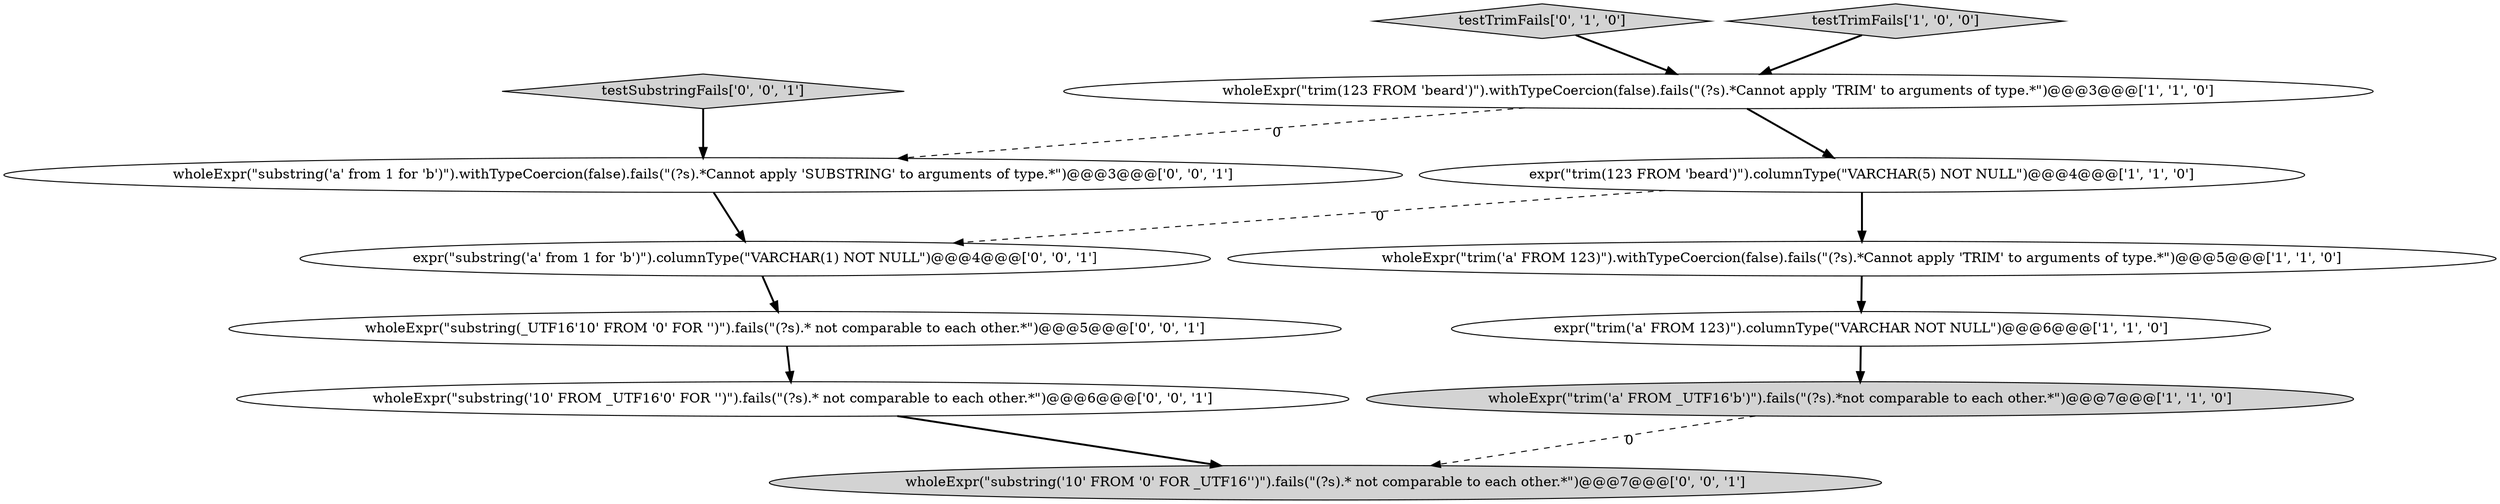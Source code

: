 digraph {
0 [style = filled, label = "wholeExpr(\"trim(123 FROM 'beard')\").withTypeCoercion(false).fails(\"(?s).*Cannot apply 'TRIM' to arguments of type.*\")@@@3@@@['1', '1', '0']", fillcolor = white, shape = ellipse image = "AAA0AAABBB1BBB"];
8 [style = filled, label = "wholeExpr(\"substring(_UTF16'10' FROM '0' FOR '\')\").fails(\"(?s).* not comparable to each other.*\")@@@5@@@['0', '0', '1']", fillcolor = white, shape = ellipse image = "AAA0AAABBB3BBB"];
10 [style = filled, label = "wholeExpr(\"substring('a' from 1 for 'b')\").withTypeCoercion(false).fails(\"(?s).*Cannot apply 'SUBSTRING' to arguments of type.*\")@@@3@@@['0', '0', '1']", fillcolor = white, shape = ellipse image = "AAA0AAABBB3BBB"];
9 [style = filled, label = "testSubstringFails['0', '0', '1']", fillcolor = lightgray, shape = diamond image = "AAA0AAABBB3BBB"];
7 [style = filled, label = "wholeExpr(\"substring('10' FROM '0' FOR _UTF16'\')\").fails(\"(?s).* not comparable to each other.*\")@@@7@@@['0', '0', '1']", fillcolor = lightgray, shape = ellipse image = "AAA0AAABBB3BBB"];
11 [style = filled, label = "expr(\"substring('a' from 1 for 'b')\").columnType(\"VARCHAR(1) NOT NULL\")@@@4@@@['0', '0', '1']", fillcolor = white, shape = ellipse image = "AAA0AAABBB3BBB"];
5 [style = filled, label = "expr(\"trim(123 FROM 'beard')\").columnType(\"VARCHAR(5) NOT NULL\")@@@4@@@['1', '1', '0']", fillcolor = white, shape = ellipse image = "AAA0AAABBB1BBB"];
3 [style = filled, label = "wholeExpr(\"trim('a' FROM 123)\").withTypeCoercion(false).fails(\"(?s).*Cannot apply 'TRIM' to arguments of type.*\")@@@5@@@['1', '1', '0']", fillcolor = white, shape = ellipse image = "AAA0AAABBB1BBB"];
12 [style = filled, label = "wholeExpr(\"substring('10' FROM _UTF16'0' FOR '\')\").fails(\"(?s).* not comparable to each other.*\")@@@6@@@['0', '0', '1']", fillcolor = white, shape = ellipse image = "AAA0AAABBB3BBB"];
1 [style = filled, label = "expr(\"trim('a' FROM 123)\").columnType(\"VARCHAR NOT NULL\")@@@6@@@['1', '1', '0']", fillcolor = white, shape = ellipse image = "AAA0AAABBB1BBB"];
2 [style = filled, label = "wholeExpr(\"trim('a' FROM _UTF16'b')\").fails(\"(?s).*not comparable to each other.*\")@@@7@@@['1', '1', '0']", fillcolor = lightgray, shape = ellipse image = "AAA0AAABBB1BBB"];
6 [style = filled, label = "testTrimFails['0', '1', '0']", fillcolor = lightgray, shape = diamond image = "AAA0AAABBB2BBB"];
4 [style = filled, label = "testTrimFails['1', '0', '0']", fillcolor = lightgray, shape = diamond image = "AAA0AAABBB1BBB"];
5->3 [style = bold, label=""];
11->8 [style = bold, label=""];
12->7 [style = bold, label=""];
1->2 [style = bold, label=""];
6->0 [style = bold, label=""];
9->10 [style = bold, label=""];
3->1 [style = bold, label=""];
5->11 [style = dashed, label="0"];
2->7 [style = dashed, label="0"];
8->12 [style = bold, label=""];
0->10 [style = dashed, label="0"];
4->0 [style = bold, label=""];
0->5 [style = bold, label=""];
10->11 [style = bold, label=""];
}
